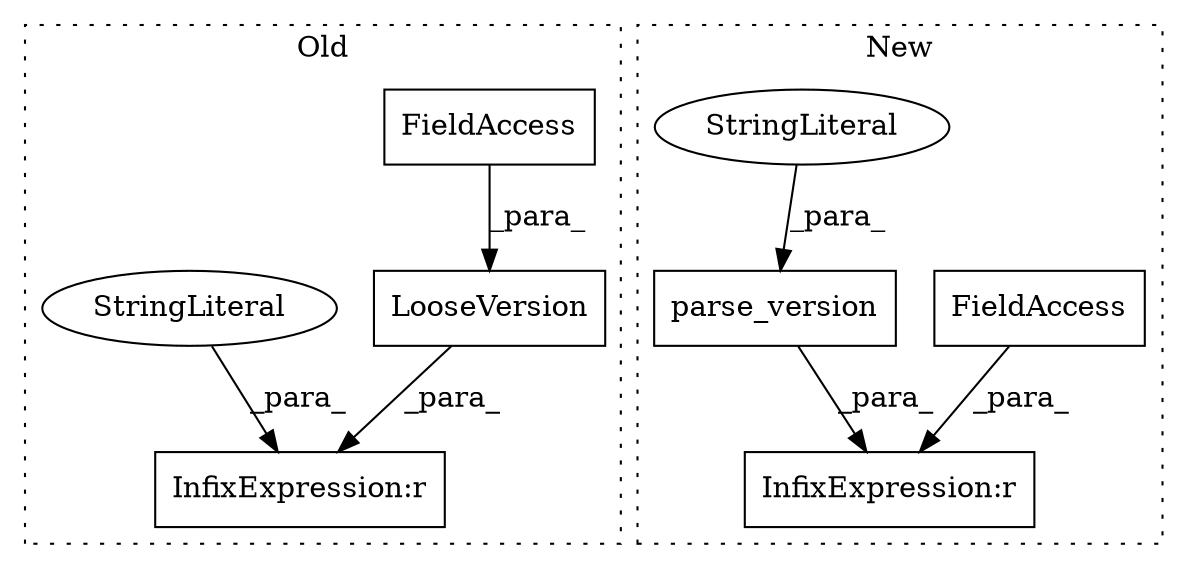 digraph G {
subgraph cluster0 {
1 [label="LooseVersion" a="32" s="1948,1978" l="13,1" shape="box"];
3 [label="InfixExpression:r" a="27" s="1979" l="4" shape="box"];
5 [label="FieldAccess" a="22" s="1961" l="17" shape="box"];
8 [label="StringLiteral" a="45" s="1983" l="6" shape="ellipse"];
label = "Old";
style="dotted";
}
subgraph cluster1 {
2 [label="parse_version" a="32" s="2004,2024" l="14,1" shape="box"];
4 [label="InfixExpression:r" a="27" s="2000" l="4" shape="box"];
6 [label="FieldAccess" a="22" s="1990" l="10" shape="box"];
7 [label="StringLiteral" a="45" s="2018" l="6" shape="ellipse"];
label = "New";
style="dotted";
}
1 -> 3 [label="_para_"];
2 -> 4 [label="_para_"];
5 -> 1 [label="_para_"];
6 -> 4 [label="_para_"];
7 -> 2 [label="_para_"];
8 -> 3 [label="_para_"];
}